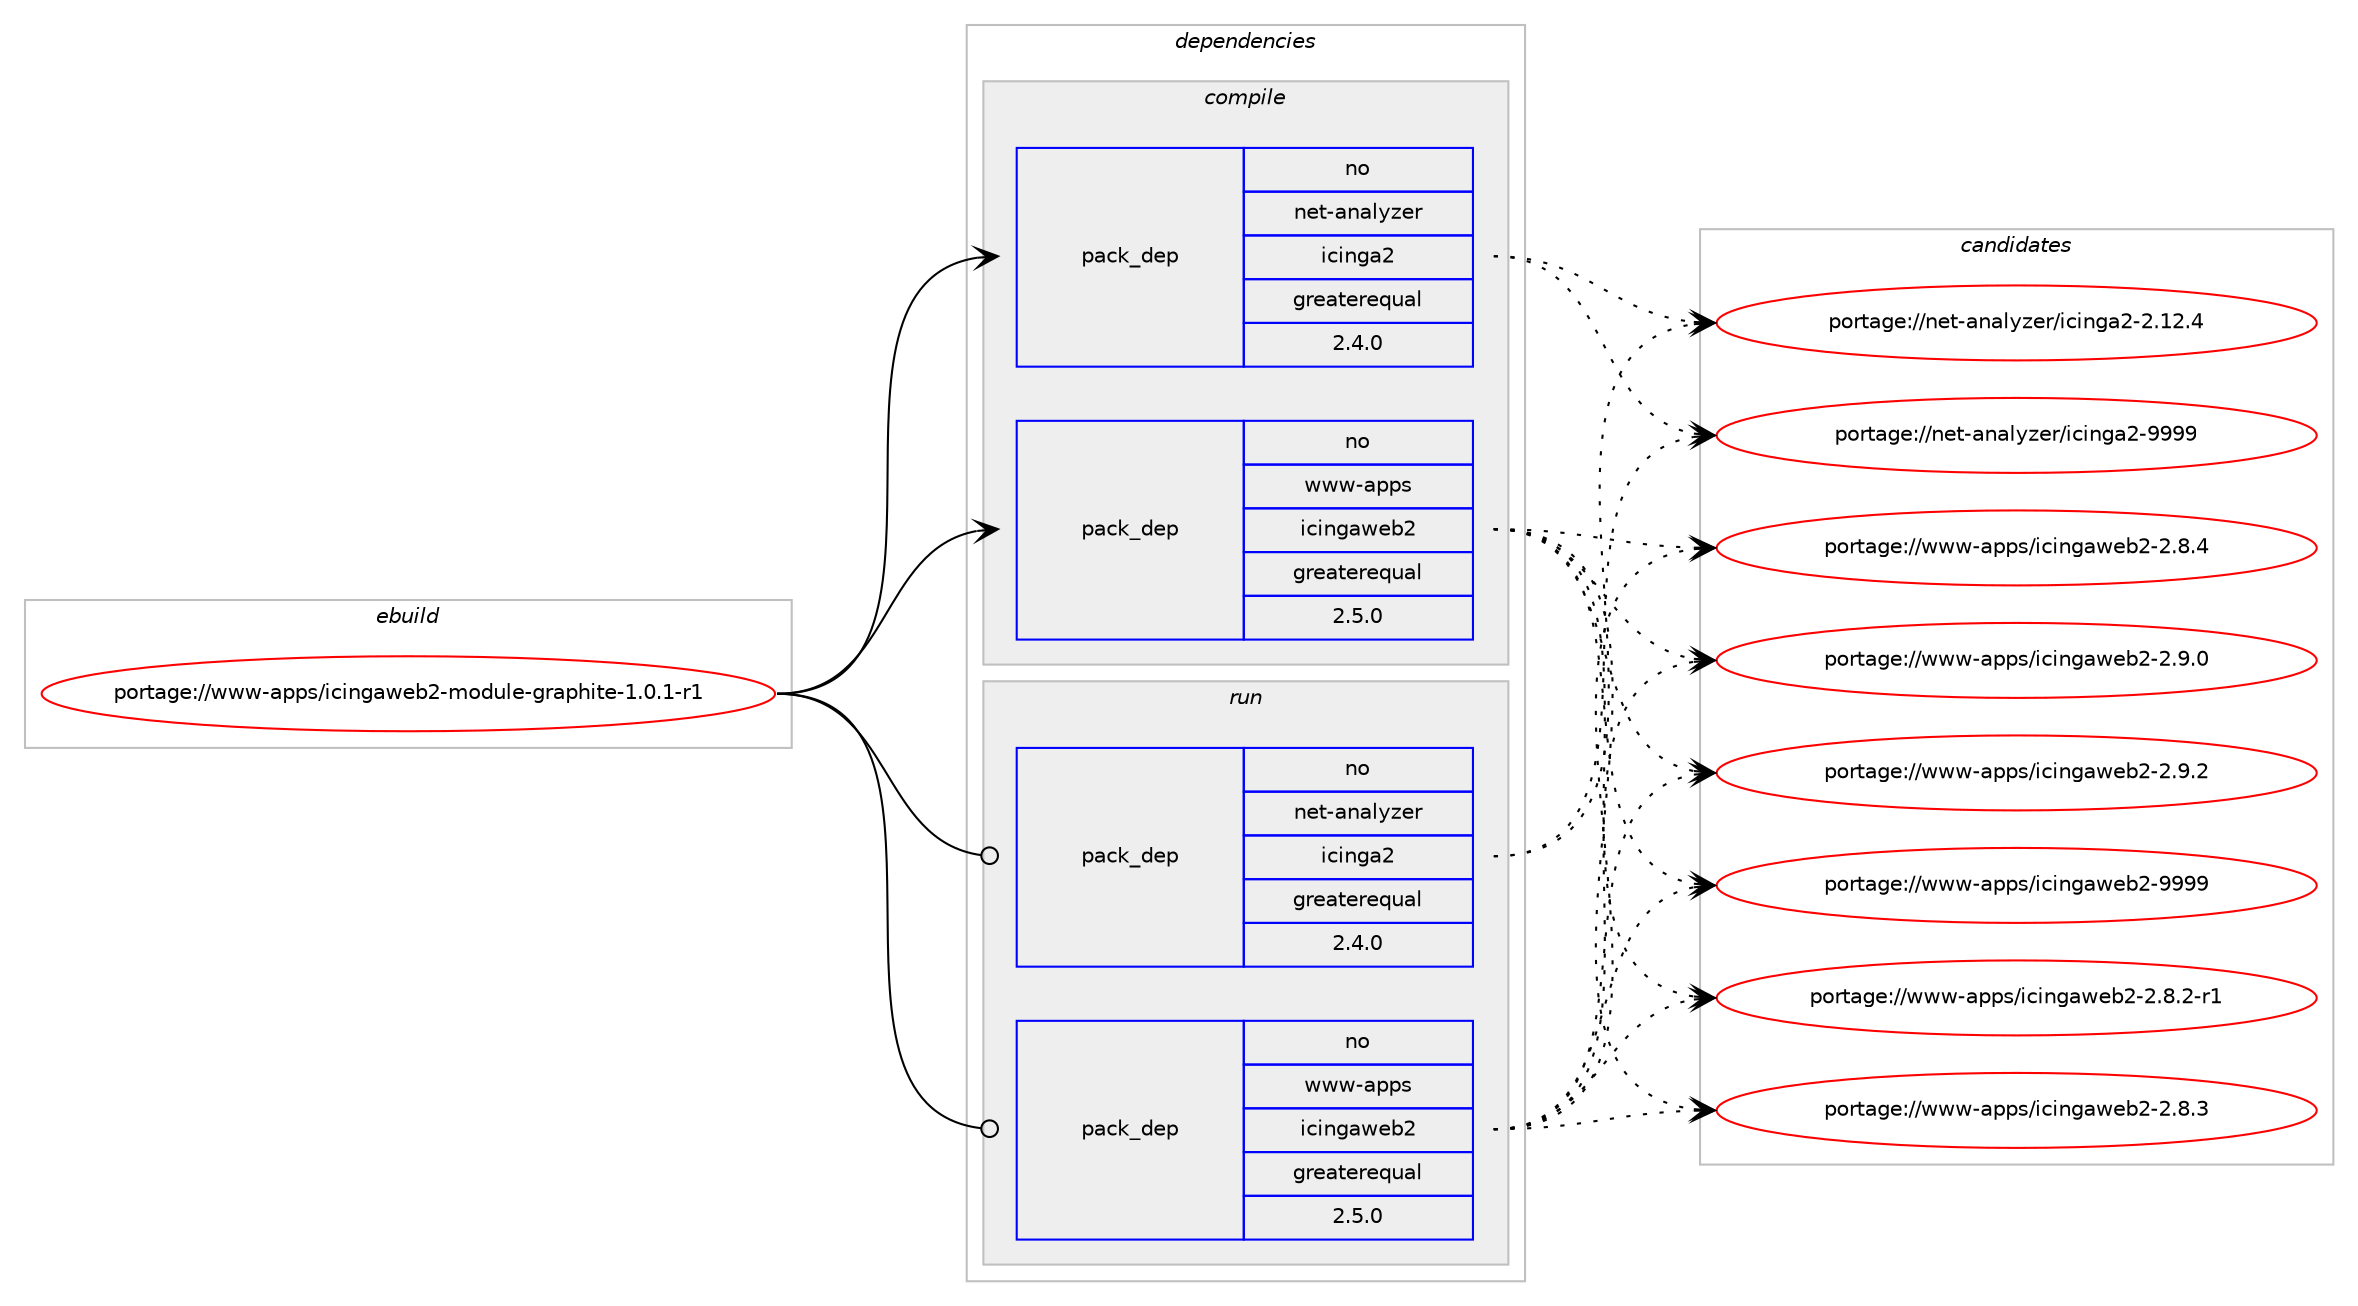 digraph prolog {

# *************
# Graph options
# *************

newrank=true;
concentrate=true;
compound=true;
graph [rankdir=LR,fontname=Helvetica,fontsize=10,ranksep=1.5];#, ranksep=2.5, nodesep=0.2];
edge  [arrowhead=vee];
node  [fontname=Helvetica,fontsize=10];

# **********
# The ebuild
# **********

subgraph cluster_leftcol {
color=gray;
rank=same;
label=<<i>ebuild</i>>;
id [label="portage://www-apps/icingaweb2-module-graphite-1.0.1-r1", color=red, width=4, href="../www-apps/icingaweb2-module-graphite-1.0.1-r1.svg"];
}

# ****************
# The dependencies
# ****************

subgraph cluster_midcol {
color=gray;
label=<<i>dependencies</i>>;
subgraph cluster_compile {
fillcolor="#eeeeee";
style=filled;
label=<<i>compile</i>>;
subgraph pack213 {
dependency380 [label=<<TABLE BORDER="0" CELLBORDER="1" CELLSPACING="0" CELLPADDING="4" WIDTH="220"><TR><TD ROWSPAN="6" CELLPADDING="30">pack_dep</TD></TR><TR><TD WIDTH="110">no</TD></TR><TR><TD>net-analyzer</TD></TR><TR><TD>icinga2</TD></TR><TR><TD>greaterequal</TD></TR><TR><TD>2.4.0</TD></TR></TABLE>>, shape=none, color=blue];
}
id:e -> dependency380:w [weight=20,style="solid",arrowhead="vee"];
subgraph pack214 {
dependency381 [label=<<TABLE BORDER="0" CELLBORDER="1" CELLSPACING="0" CELLPADDING="4" WIDTH="220"><TR><TD ROWSPAN="6" CELLPADDING="30">pack_dep</TD></TR><TR><TD WIDTH="110">no</TD></TR><TR><TD>www-apps</TD></TR><TR><TD>icingaweb2</TD></TR><TR><TD>greaterequal</TD></TR><TR><TD>2.5.0</TD></TR></TABLE>>, shape=none, color=blue];
}
id:e -> dependency381:w [weight=20,style="solid",arrowhead="vee"];
}
subgraph cluster_compileandrun {
fillcolor="#eeeeee";
style=filled;
label=<<i>compile and run</i>>;
}
subgraph cluster_run {
fillcolor="#eeeeee";
style=filled;
label=<<i>run</i>>;
subgraph pack215 {
dependency382 [label=<<TABLE BORDER="0" CELLBORDER="1" CELLSPACING="0" CELLPADDING="4" WIDTH="220"><TR><TD ROWSPAN="6" CELLPADDING="30">pack_dep</TD></TR><TR><TD WIDTH="110">no</TD></TR><TR><TD>net-analyzer</TD></TR><TR><TD>icinga2</TD></TR><TR><TD>greaterequal</TD></TR><TR><TD>2.4.0</TD></TR></TABLE>>, shape=none, color=blue];
}
id:e -> dependency382:w [weight=20,style="solid",arrowhead="odot"];
subgraph pack216 {
dependency383 [label=<<TABLE BORDER="0" CELLBORDER="1" CELLSPACING="0" CELLPADDING="4" WIDTH="220"><TR><TD ROWSPAN="6" CELLPADDING="30">pack_dep</TD></TR><TR><TD WIDTH="110">no</TD></TR><TR><TD>www-apps</TD></TR><TR><TD>icingaweb2</TD></TR><TR><TD>greaterequal</TD></TR><TR><TD>2.5.0</TD></TR></TABLE>>, shape=none, color=blue];
}
id:e -> dependency383:w [weight=20,style="solid",arrowhead="odot"];
}
}

# **************
# The candidates
# **************

subgraph cluster_choices {
rank=same;
color=gray;
label=<<i>candidates</i>>;

subgraph choice213 {
color=black;
nodesep=1;
choice1101011164597110971081211221011144710599105110103975045504649504652 [label="portage://net-analyzer/icinga2-2.12.4", color=red, width=4,href="../net-analyzer/icinga2-2.12.4.svg"];
choice110101116459711097108121122101114471059910511010397504557575757 [label="portage://net-analyzer/icinga2-9999", color=red, width=4,href="../net-analyzer/icinga2-9999.svg"];
dependency380:e -> choice1101011164597110971081211221011144710599105110103975045504649504652:w [style=dotted,weight="100"];
dependency380:e -> choice110101116459711097108121122101114471059910511010397504557575757:w [style=dotted,weight="100"];
}
subgraph choice214 {
color=black;
nodesep=1;
choice119119119459711211211547105991051101039711910198504550465646504511449 [label="portage://www-apps/icingaweb2-2.8.2-r1", color=red, width=4,href="../www-apps/icingaweb2-2.8.2-r1.svg"];
choice11911911945971121121154710599105110103971191019850455046564651 [label="portage://www-apps/icingaweb2-2.8.3", color=red, width=4,href="../www-apps/icingaweb2-2.8.3.svg"];
choice11911911945971121121154710599105110103971191019850455046564652 [label="portage://www-apps/icingaweb2-2.8.4", color=red, width=4,href="../www-apps/icingaweb2-2.8.4.svg"];
choice11911911945971121121154710599105110103971191019850455046574648 [label="portage://www-apps/icingaweb2-2.9.0", color=red, width=4,href="../www-apps/icingaweb2-2.9.0.svg"];
choice11911911945971121121154710599105110103971191019850455046574650 [label="portage://www-apps/icingaweb2-2.9.2", color=red, width=4,href="../www-apps/icingaweb2-2.9.2.svg"];
choice119119119459711211211547105991051101039711910198504557575757 [label="portage://www-apps/icingaweb2-9999", color=red, width=4,href="../www-apps/icingaweb2-9999.svg"];
dependency381:e -> choice119119119459711211211547105991051101039711910198504550465646504511449:w [style=dotted,weight="100"];
dependency381:e -> choice11911911945971121121154710599105110103971191019850455046564651:w [style=dotted,weight="100"];
dependency381:e -> choice11911911945971121121154710599105110103971191019850455046564652:w [style=dotted,weight="100"];
dependency381:e -> choice11911911945971121121154710599105110103971191019850455046574648:w [style=dotted,weight="100"];
dependency381:e -> choice11911911945971121121154710599105110103971191019850455046574650:w [style=dotted,weight="100"];
dependency381:e -> choice119119119459711211211547105991051101039711910198504557575757:w [style=dotted,weight="100"];
}
subgraph choice215 {
color=black;
nodesep=1;
choice1101011164597110971081211221011144710599105110103975045504649504652 [label="portage://net-analyzer/icinga2-2.12.4", color=red, width=4,href="../net-analyzer/icinga2-2.12.4.svg"];
choice110101116459711097108121122101114471059910511010397504557575757 [label="portage://net-analyzer/icinga2-9999", color=red, width=4,href="../net-analyzer/icinga2-9999.svg"];
dependency382:e -> choice1101011164597110971081211221011144710599105110103975045504649504652:w [style=dotted,weight="100"];
dependency382:e -> choice110101116459711097108121122101114471059910511010397504557575757:w [style=dotted,weight="100"];
}
subgraph choice216 {
color=black;
nodesep=1;
choice119119119459711211211547105991051101039711910198504550465646504511449 [label="portage://www-apps/icingaweb2-2.8.2-r1", color=red, width=4,href="../www-apps/icingaweb2-2.8.2-r1.svg"];
choice11911911945971121121154710599105110103971191019850455046564651 [label="portage://www-apps/icingaweb2-2.8.3", color=red, width=4,href="../www-apps/icingaweb2-2.8.3.svg"];
choice11911911945971121121154710599105110103971191019850455046564652 [label="portage://www-apps/icingaweb2-2.8.4", color=red, width=4,href="../www-apps/icingaweb2-2.8.4.svg"];
choice11911911945971121121154710599105110103971191019850455046574648 [label="portage://www-apps/icingaweb2-2.9.0", color=red, width=4,href="../www-apps/icingaweb2-2.9.0.svg"];
choice11911911945971121121154710599105110103971191019850455046574650 [label="portage://www-apps/icingaweb2-2.9.2", color=red, width=4,href="../www-apps/icingaweb2-2.9.2.svg"];
choice119119119459711211211547105991051101039711910198504557575757 [label="portage://www-apps/icingaweb2-9999", color=red, width=4,href="../www-apps/icingaweb2-9999.svg"];
dependency383:e -> choice119119119459711211211547105991051101039711910198504550465646504511449:w [style=dotted,weight="100"];
dependency383:e -> choice11911911945971121121154710599105110103971191019850455046564651:w [style=dotted,weight="100"];
dependency383:e -> choice11911911945971121121154710599105110103971191019850455046564652:w [style=dotted,weight="100"];
dependency383:e -> choice11911911945971121121154710599105110103971191019850455046574648:w [style=dotted,weight="100"];
dependency383:e -> choice11911911945971121121154710599105110103971191019850455046574650:w [style=dotted,weight="100"];
dependency383:e -> choice119119119459711211211547105991051101039711910198504557575757:w [style=dotted,weight="100"];
}
}

}
